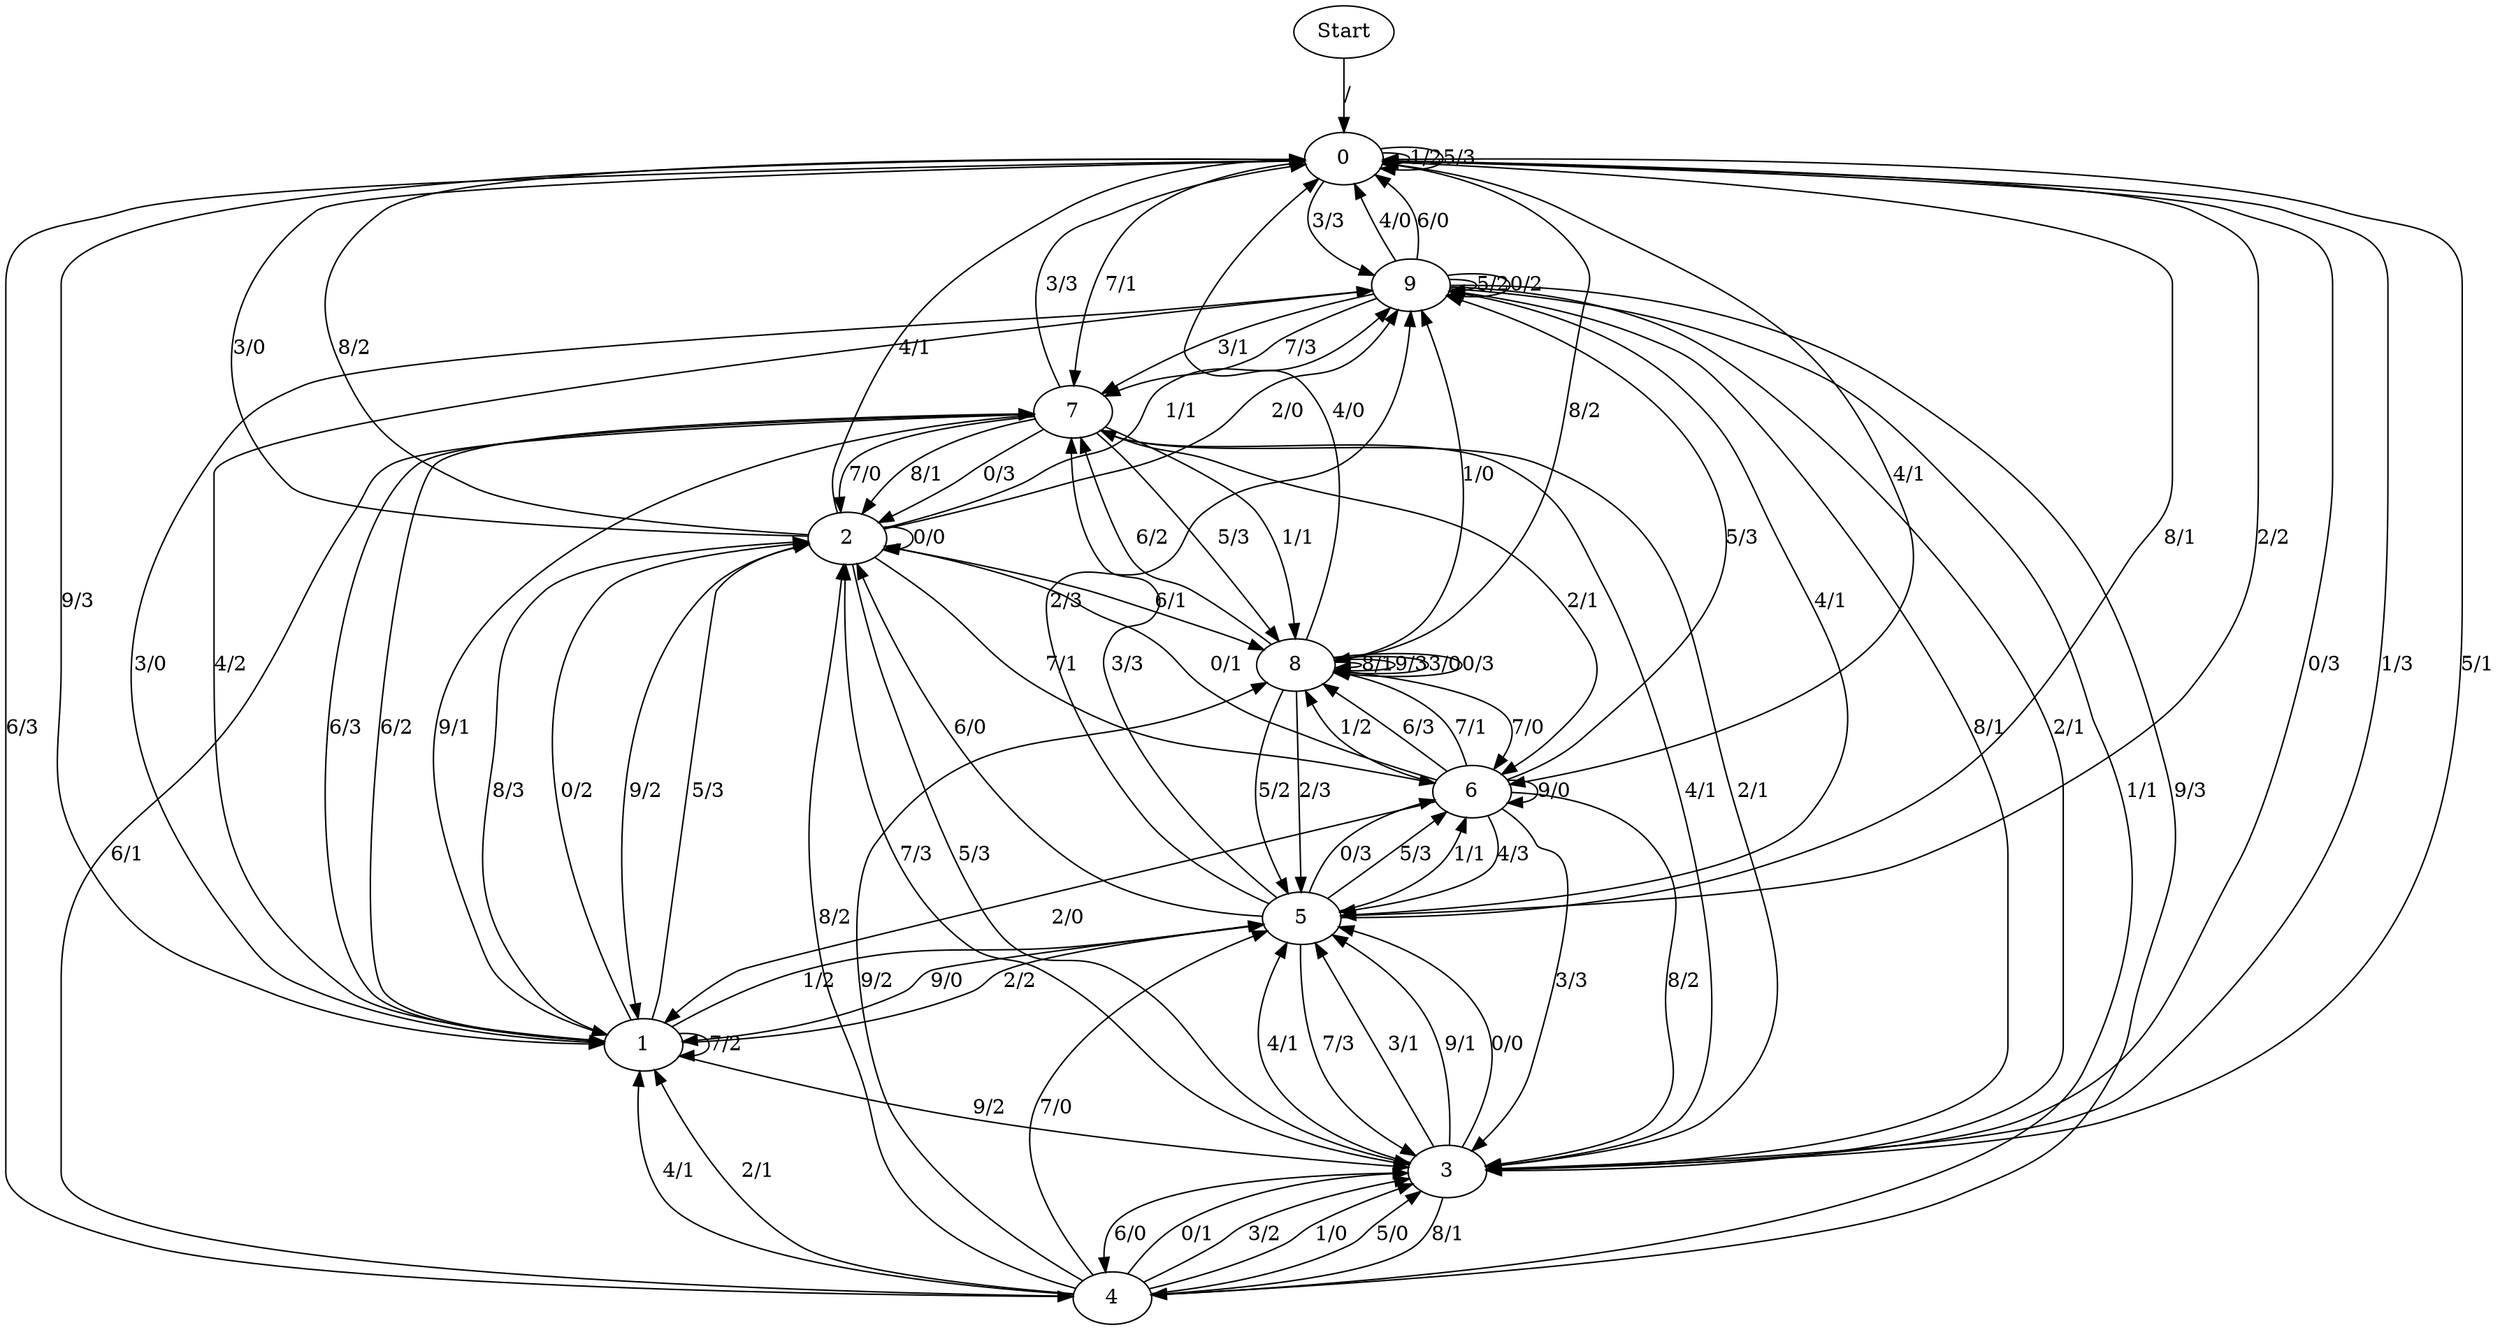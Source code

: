 digraph {
	Start -> 0 [label="/"]
	0 -> 9 [label="3/3"]
	0 -> 3 [label="0/3"]
	0 -> 0 [label="1/2"]
	0 -> 1 [label="9/3"]
	0 -> 5 [label="2/2"]
	0 -> 6 [label="4/1"]
	0 -> 0 [label="5/3"]
	0 -> 4 [label="6/3"]
	0 -> 7 [label="7/1"]
	0 -> 8 [label="8/2"]
	1 -> 3 [label="9/2"]
	1 -> 2 [label="5/3"]
	1 -> 2 [label="8/3"]
	1 -> 5 [label="2/2"]
	1 -> 9 [label="4/2"]
	1 -> 9 [label="3/0"]
	1 -> 7 [label="6/2"]
	1 -> 2 [label="0/2"]
	1 -> 5 [label="1/2"]
	1 -> 1 [label="7/2"]
	9 -> 9 [label="5/2"]
	9 -> 9 [label="0/2"]
	9 -> 3 [label="8/1"]
	9 -> 7 [label="3/1"]
	9 -> 4 [label="1/1"]
	9 -> 0 [label="4/0"]
	9 -> 7 [label="7/3"]
	9 -> 0 [label="6/0"]
	9 -> 3 [label="2/1"]
	9 -> 4 [label="9/3"]
	7 -> 8 [label="5/3"]
	7 -> 6 [label="2/1"]
	7 -> 3 [label="4/1"]
	7 -> 2 [label="0/3"]
	7 -> 2 [label="7/0"]
	7 -> 8 [label="1/1"]
	7 -> 2 [label="8/1"]
	7 -> 0 [label="3/3"]
	7 -> 1 [label="6/3"]
	7 -> 1 [label="9/1"]
	2 -> 0 [label="3/0"]
	2 -> 8 [label="6/1"]
	2 -> 0 [label="8/2"]
	2 -> 9 [label="2/0"]
	2 -> 0 [label="4/1"]
	2 -> 3 [label="5/3"]
	2 -> 6 [label="7/1"]
	2 -> 1 [label="9/2"]
	2 -> 2 [label="0/0"]
	2 -> 9 [label="1/1"]
	5 -> 7 [label="3/3"]
	5 -> 9 [label="4/1"]
	5 -> 6 [label="0/3"]
	5 -> 0 [label="8/1"]
	5 -> 6 [label="5/3"]
	5 -> 2 [label="6/0"]
	5 -> 1 [label="9/0"]
	5 -> 3 [label="7/3"]
	5 -> 6 [label="1/1"]
	5 -> 9 [label="2/3"]
	3 -> 7 [label="2/1"]
	3 -> 5 [label="3/1"]
	3 -> 0 [label="1/3"]
	3 -> 5 [label="9/1"]
	3 -> 4 [label="8/1"]
	3 -> 5 [label="0/0"]
	3 -> 0 [label="5/1"]
	3 -> 4 [label="6/0"]
	3 -> 2 [label="7/3"]
	3 -> 5 [label="4/1"]
	4 -> 1 [label="2/1"]
	4 -> 3 [label="0/1"]
	4 -> 3 [label="3/2"]
	4 -> 3 [label="1/0"]
	4 -> 8 [label="9/2"]
	4 -> 2 [label="8/2"]
	4 -> 5 [label="7/0"]
	4 -> 7 [label="6/1"]
	4 -> 1 [label="4/1"]
	4 -> 3 [label="5/0"]
	8 -> 5 [label="2/3"]
	8 -> 0 [label="4/0"]
	8 -> 7 [label="6/2"]
	8 -> 8 [label="8/1"]
	8 -> 8 [label="9/3"]
	8 -> 8 [label="3/0"]
	8 -> 9 [label="1/0"]
	8 -> 6 [label="7/0"]
	8 -> 5 [label="5/2"]
	8 -> 8 [label="0/3"]
	6 -> 8 [label="1/2"]
	6 -> 8 [label="6/3"]
	6 -> 3 [label="8/2"]
	6 -> 9 [label="5/3"]
	6 -> 1 [label="2/0"]
	6 -> 8 [label="7/1"]
	6 -> 2 [label="0/1"]
	6 -> 3 [label="3/3"]
	6 -> 6 [label="9/0"]
	6 -> 5 [label="4/3"]
}